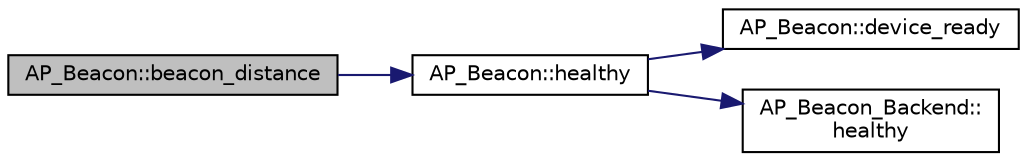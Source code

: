 digraph "AP_Beacon::beacon_distance"
{
 // INTERACTIVE_SVG=YES
  edge [fontname="Helvetica",fontsize="10",labelfontname="Helvetica",labelfontsize="10"];
  node [fontname="Helvetica",fontsize="10",shape=record];
  rankdir="LR";
  Node1 [label="AP_Beacon::beacon_distance",height=0.2,width=0.4,color="black", fillcolor="grey75", style="filled", fontcolor="black"];
  Node1 -> Node2 [color="midnightblue",fontsize="10",style="solid",fontname="Helvetica"];
  Node2 [label="AP_Beacon::healthy",height=0.2,width=0.4,color="black", fillcolor="white", style="filled",URL="$classAP__Beacon.html#a63934b3ceee41ceb3370b3ac99671557"];
  Node2 -> Node3 [color="midnightblue",fontsize="10",style="solid",fontname="Helvetica"];
  Node3 [label="AP_Beacon::device_ready",height=0.2,width=0.4,color="black", fillcolor="white", style="filled",URL="$classAP__Beacon.html#a78c5501000d02e25916d46cbdd5c2318"];
  Node2 -> Node4 [color="midnightblue",fontsize="10",style="solid",fontname="Helvetica"];
  Node4 [label="AP_Beacon_Backend::\lhealthy",height=0.2,width=0.4,color="black", fillcolor="white", style="filled",URL="$classAP__Beacon__Backend.html#a47d47924f7b146ce69e78987ea6e3aca"];
}
